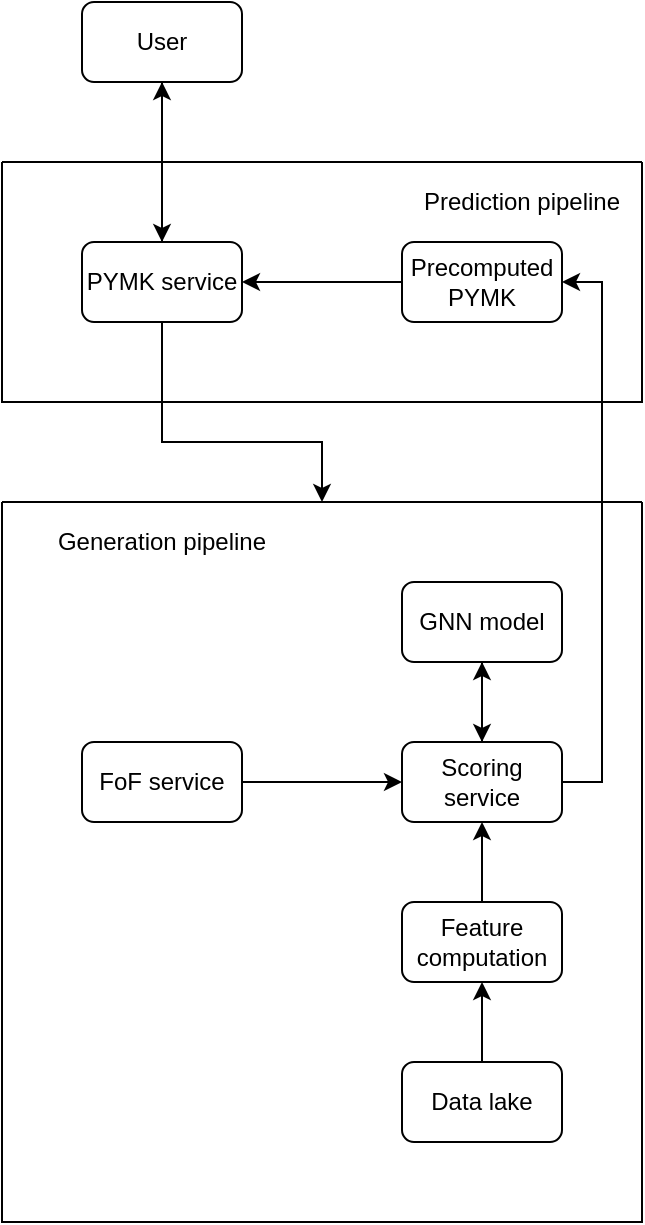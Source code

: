 <mxfile version="28.2.4">
  <diagram id="LhVTmfn_bVOVVTIXNYQG" name="Page-1">
    <mxGraphModel dx="976" dy="565" grid="1" gridSize="10" guides="1" tooltips="1" connect="1" arrows="1" fold="1" page="1" pageScale="1" pageWidth="850" pageHeight="1100" math="0" shadow="0">
      <root>
        <mxCell id="0" />
        <mxCell id="1" parent="0" />
        <mxCell id="cI6oqYdS22LNSh7-TDvw-1" value="" style="swimlane;startSize=0;" parent="1" vertex="1">
          <mxGeometry x="160" y="270" width="320" height="120" as="geometry" />
        </mxCell>
        <mxCell id="cI6oqYdS22LNSh7-TDvw-18" style="edgeStyle=orthogonalEdgeStyle;rounded=0;orthogonalLoop=1;jettySize=auto;html=1;exitX=0;exitY=0.5;exitDx=0;exitDy=0;entryX=1;entryY=0.5;entryDx=0;entryDy=0;" parent="cI6oqYdS22LNSh7-TDvw-1" source="cI6oqYdS22LNSh7-TDvw-9" target="cI6oqYdS22LNSh7-TDvw-10" edge="1">
          <mxGeometry relative="1" as="geometry" />
        </mxCell>
        <mxCell id="cI6oqYdS22LNSh7-TDvw-9" value="Precomputed PYMK" style="rounded=1;whiteSpace=wrap;html=1;" parent="cI6oqYdS22LNSh7-TDvw-1" vertex="1">
          <mxGeometry x="200" y="40" width="80" height="40" as="geometry" />
        </mxCell>
        <mxCell id="cI6oqYdS22LNSh7-TDvw-10" value="PYMK service" style="rounded=1;whiteSpace=wrap;html=1;" parent="cI6oqYdS22LNSh7-TDvw-1" vertex="1">
          <mxGeometry x="40" y="40" width="80" height="40" as="geometry" />
        </mxCell>
        <mxCell id="cI6oqYdS22LNSh7-TDvw-15" value="Prediction pipeline" style="text;html=1;align=center;verticalAlign=middle;whiteSpace=wrap;rounded=0;" parent="cI6oqYdS22LNSh7-TDvw-1" vertex="1">
          <mxGeometry x="200" width="120" height="40" as="geometry" />
        </mxCell>
        <mxCell id="cI6oqYdS22LNSh7-TDvw-2" value="" style="swimlane;startSize=0;" parent="1" vertex="1">
          <mxGeometry x="160" y="440" width="320" height="360" as="geometry" />
        </mxCell>
        <mxCell id="cI6oqYdS22LNSh7-TDvw-20" style="edgeStyle=orthogonalEdgeStyle;rounded=0;orthogonalLoop=1;jettySize=auto;html=1;exitX=0.5;exitY=1;exitDx=0;exitDy=0;entryX=0.5;entryY=0;entryDx=0;entryDy=0;" parent="cI6oqYdS22LNSh7-TDvw-2" source="cI6oqYdS22LNSh7-TDvw-3" target="cI6oqYdS22LNSh7-TDvw-4" edge="1">
          <mxGeometry relative="1" as="geometry" />
        </mxCell>
        <mxCell id="cI6oqYdS22LNSh7-TDvw-3" value="GNN model" style="rounded=1;whiteSpace=wrap;html=1;" parent="cI6oqYdS22LNSh7-TDvw-2" vertex="1">
          <mxGeometry x="200" y="40" width="80" height="40" as="geometry" />
        </mxCell>
        <mxCell id="cI6oqYdS22LNSh7-TDvw-21" style="edgeStyle=orthogonalEdgeStyle;rounded=0;orthogonalLoop=1;jettySize=auto;html=1;exitX=0.5;exitY=0;exitDx=0;exitDy=0;entryX=0.5;entryY=1;entryDx=0;entryDy=0;" parent="cI6oqYdS22LNSh7-TDvw-2" source="cI6oqYdS22LNSh7-TDvw-4" target="cI6oqYdS22LNSh7-TDvw-3" edge="1">
          <mxGeometry relative="1" as="geometry" />
        </mxCell>
        <mxCell id="cI6oqYdS22LNSh7-TDvw-4" value="Scoring service" style="rounded=1;whiteSpace=wrap;html=1;" parent="cI6oqYdS22LNSh7-TDvw-2" vertex="1">
          <mxGeometry x="200" y="120" width="80" height="40" as="geometry" />
        </mxCell>
        <mxCell id="cI6oqYdS22LNSh7-TDvw-23" style="edgeStyle=orthogonalEdgeStyle;rounded=0;orthogonalLoop=1;jettySize=auto;html=1;exitX=0.5;exitY=0;exitDx=0;exitDy=0;entryX=0.5;entryY=1;entryDx=0;entryDy=0;" parent="cI6oqYdS22LNSh7-TDvw-2" source="cI6oqYdS22LNSh7-TDvw-5" target="cI6oqYdS22LNSh7-TDvw-4" edge="1">
          <mxGeometry relative="1" as="geometry" />
        </mxCell>
        <mxCell id="cI6oqYdS22LNSh7-TDvw-5" value="Feature computation" style="rounded=1;whiteSpace=wrap;html=1;" parent="cI6oqYdS22LNSh7-TDvw-2" vertex="1">
          <mxGeometry x="200" y="200" width="80" height="40" as="geometry" />
        </mxCell>
        <mxCell id="cI6oqYdS22LNSh7-TDvw-22" style="edgeStyle=orthogonalEdgeStyle;rounded=0;orthogonalLoop=1;jettySize=auto;html=1;exitX=1;exitY=0.5;exitDx=0;exitDy=0;entryX=0;entryY=0.5;entryDx=0;entryDy=0;" parent="cI6oqYdS22LNSh7-TDvw-2" source="cI6oqYdS22LNSh7-TDvw-6" target="cI6oqYdS22LNSh7-TDvw-4" edge="1">
          <mxGeometry relative="1" as="geometry" />
        </mxCell>
        <mxCell id="cI6oqYdS22LNSh7-TDvw-6" value="FoF service" style="rounded=1;whiteSpace=wrap;html=1;" parent="cI6oqYdS22LNSh7-TDvw-2" vertex="1">
          <mxGeometry x="40" y="120" width="80" height="40" as="geometry" />
        </mxCell>
        <mxCell id="cI6oqYdS22LNSh7-TDvw-24" style="edgeStyle=orthogonalEdgeStyle;rounded=0;orthogonalLoop=1;jettySize=auto;html=1;exitX=0.5;exitY=0;exitDx=0;exitDy=0;entryX=0.5;entryY=1;entryDx=0;entryDy=0;" parent="cI6oqYdS22LNSh7-TDvw-2" source="cI6oqYdS22LNSh7-TDvw-7" target="cI6oqYdS22LNSh7-TDvw-5" edge="1">
          <mxGeometry relative="1" as="geometry" />
        </mxCell>
        <mxCell id="cI6oqYdS22LNSh7-TDvw-7" value="Data lake" style="rounded=1;whiteSpace=wrap;html=1;" parent="cI6oqYdS22LNSh7-TDvw-2" vertex="1">
          <mxGeometry x="200" y="280" width="80" height="40" as="geometry" />
        </mxCell>
        <mxCell id="cI6oqYdS22LNSh7-TDvw-8" value="Generation pipeline" style="text;html=1;align=center;verticalAlign=middle;whiteSpace=wrap;rounded=0;" parent="cI6oqYdS22LNSh7-TDvw-2" vertex="1">
          <mxGeometry width="160" height="40" as="geometry" />
        </mxCell>
        <mxCell id="cI6oqYdS22LNSh7-TDvw-16" style="edgeStyle=orthogonalEdgeStyle;rounded=0;orthogonalLoop=1;jettySize=auto;html=1;exitX=0.5;exitY=1;exitDx=0;exitDy=0;" parent="1" source="cI6oqYdS22LNSh7-TDvw-14" target="cI6oqYdS22LNSh7-TDvw-10" edge="1">
          <mxGeometry relative="1" as="geometry" />
        </mxCell>
        <mxCell id="cI6oqYdS22LNSh7-TDvw-14" value="User" style="rounded=1;whiteSpace=wrap;html=1;" parent="1" vertex="1">
          <mxGeometry x="200" y="190" width="80" height="40" as="geometry" />
        </mxCell>
        <mxCell id="cI6oqYdS22LNSh7-TDvw-17" style="edgeStyle=orthogonalEdgeStyle;rounded=0;orthogonalLoop=1;jettySize=auto;html=1;exitX=0.5;exitY=0;exitDx=0;exitDy=0;" parent="1" source="cI6oqYdS22LNSh7-TDvw-10" target="cI6oqYdS22LNSh7-TDvw-14" edge="1">
          <mxGeometry relative="1" as="geometry" />
        </mxCell>
        <mxCell id="pHbQ7nHbS96mXQ4z9Htq-1" style="edgeStyle=orthogonalEdgeStyle;rounded=0;orthogonalLoop=1;jettySize=auto;html=1;exitX=1;exitY=0.5;exitDx=0;exitDy=0;entryX=1;entryY=0.5;entryDx=0;entryDy=0;" edge="1" parent="1" source="cI6oqYdS22LNSh7-TDvw-4" target="cI6oqYdS22LNSh7-TDvw-9">
          <mxGeometry relative="1" as="geometry" />
        </mxCell>
        <mxCell id="pHbQ7nHbS96mXQ4z9Htq-2" style="edgeStyle=orthogonalEdgeStyle;rounded=0;orthogonalLoop=1;jettySize=auto;html=1;exitX=0.5;exitY=1;exitDx=0;exitDy=0;entryX=0.5;entryY=0;entryDx=0;entryDy=0;" edge="1" parent="1" source="cI6oqYdS22LNSh7-TDvw-10" target="cI6oqYdS22LNSh7-TDvw-2">
          <mxGeometry relative="1" as="geometry">
            <Array as="points">
              <mxPoint x="240" y="410" />
              <mxPoint x="320" y="410" />
            </Array>
          </mxGeometry>
        </mxCell>
      </root>
    </mxGraphModel>
  </diagram>
</mxfile>
